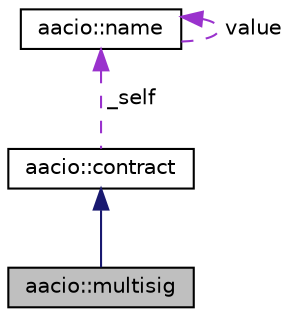 digraph "aacio::multisig"
{
  edge [fontname="Helvetica",fontsize="10",labelfontname="Helvetica",labelfontsize="10"];
  node [fontname="Helvetica",fontsize="10",shape=record];
  Node2 [label="aacio::multisig",height=0.2,width=0.4,color="black", fillcolor="grey75", style="filled", fontcolor="black"];
  Node3 -> Node2 [dir="back",color="midnightblue",fontsize="10",style="solid",fontname="Helvetica"];
  Node3 [label="aacio::contract",height=0.2,width=0.4,color="black", fillcolor="white", style="filled",URL="$structaacio_1_1contract.html"];
  Node4 -> Node3 [dir="back",color="darkorchid3",fontsize="10",style="dashed",label=" _self" ,fontname="Helvetica"];
  Node4 [label="aacio::name",height=0.2,width=0.4,color="black", fillcolor="white", style="filled",URL="$structaacio_1_1name.html",tooltip="wraps a uint64_t to ensure it is only passed to methods that expect a Name "];
  Node4 -> Node4 [dir="back",color="darkorchid3",fontsize="10",style="dashed",label=" value" ,fontname="Helvetica"];
}
